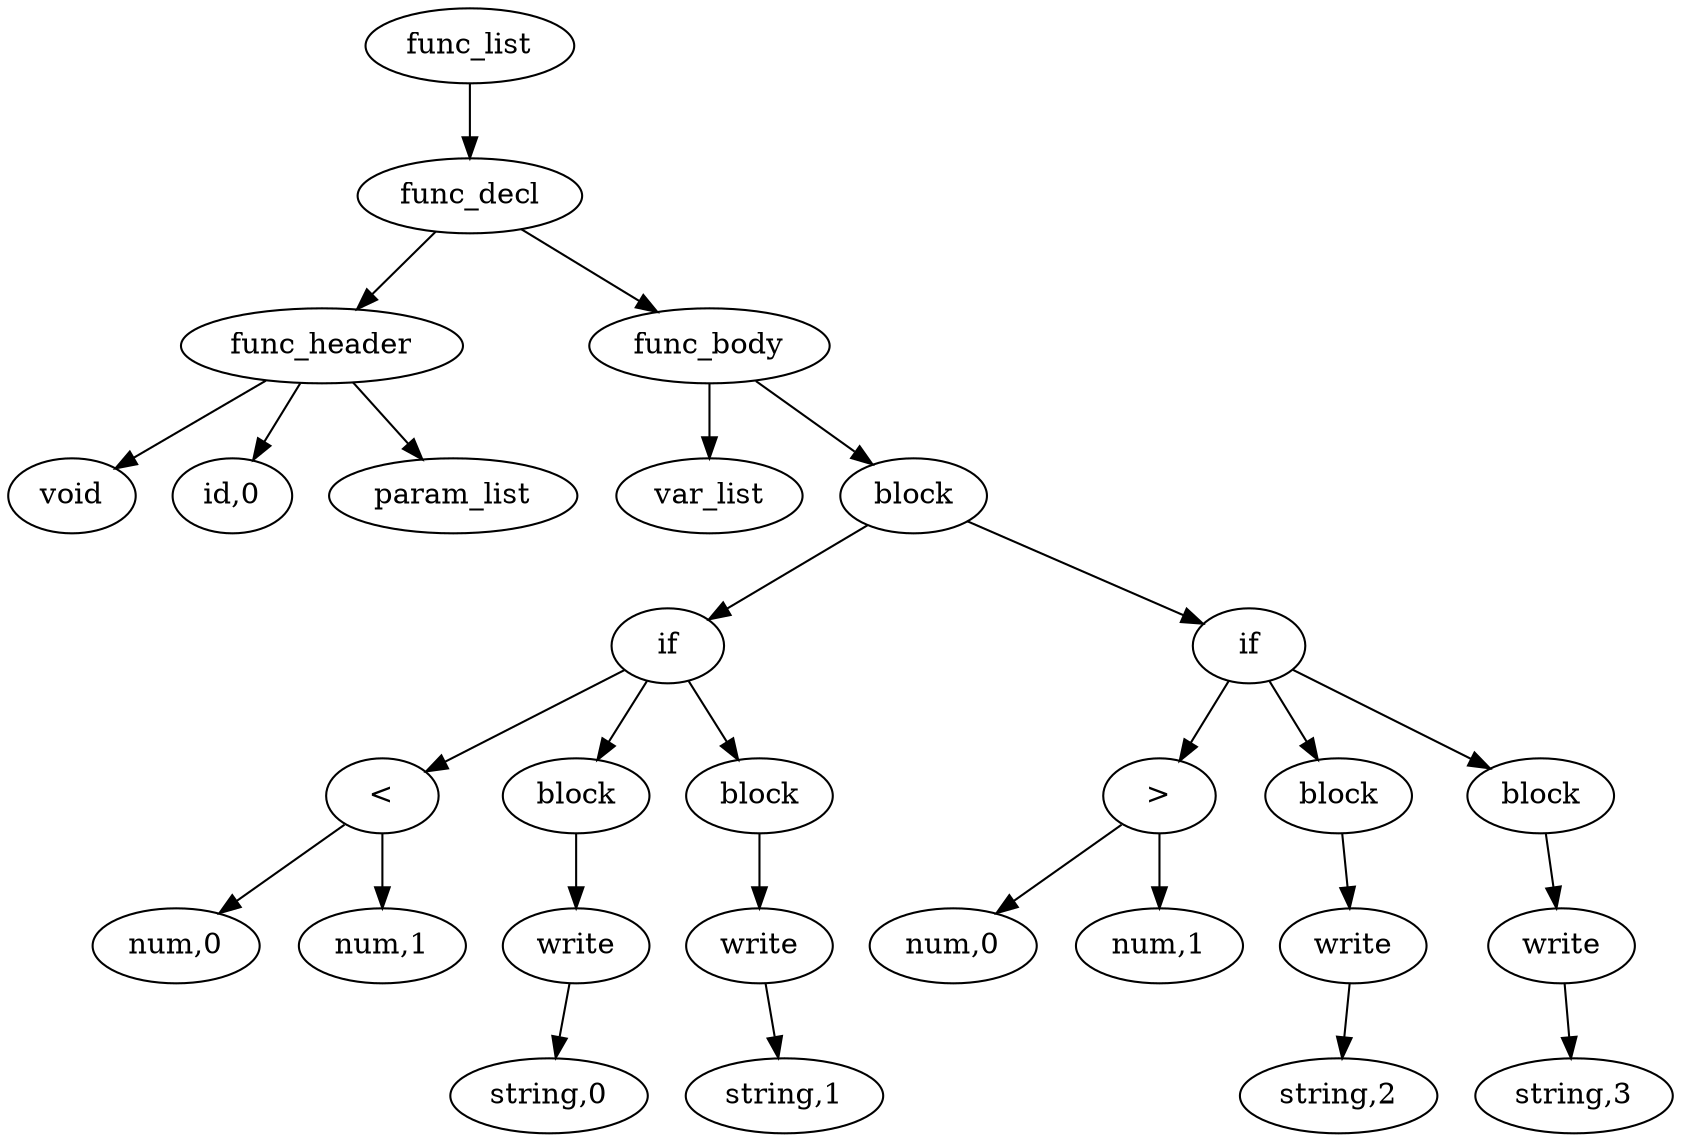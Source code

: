 digraph {
graph [ordering="out"];
node0[label="func_list"];
node1[label="func_decl"];
node2[label="func_header"];
node3[label="void"];
node2 -> node3;
node4[label="id,0"];
node2 -> node4;
node5[label="param_list"];
node2 -> node5;
node1 -> node2;
node6[label="func_body"];
node7[label="var_list"];
node6 -> node7;
node8[label="block"];
node9[label="if"];
node10[label="<"];
node11[label="num,0"];
node10 -> node11;
node12[label="num,1"];
node10 -> node12;
node9 -> node10;
node13[label="block"];
node14[label="write"];
node15[label="string,0"];
node14 -> node15;
node13 -> node14;
node9 -> node13;
node16[label="block"];
node17[label="write"];
node18[label="string,1"];
node17 -> node18;
node16 -> node17;
node9 -> node16;
node8 -> node9;
node19[label="if"];
node20[label=">"];
node21[label="num,0"];
node20 -> node21;
node22[label="num,1"];
node20 -> node22;
node19 -> node20;
node23[label="block"];
node24[label="write"];
node25[label="string,2"];
node24 -> node25;
node23 -> node24;
node19 -> node23;
node26[label="block"];
node27[label="write"];
node28[label="string,3"];
node27 -> node28;
node26 -> node27;
node19 -> node26;
node8 -> node19;
node6 -> node8;
node1 -> node6;
node0 -> node1;
}
